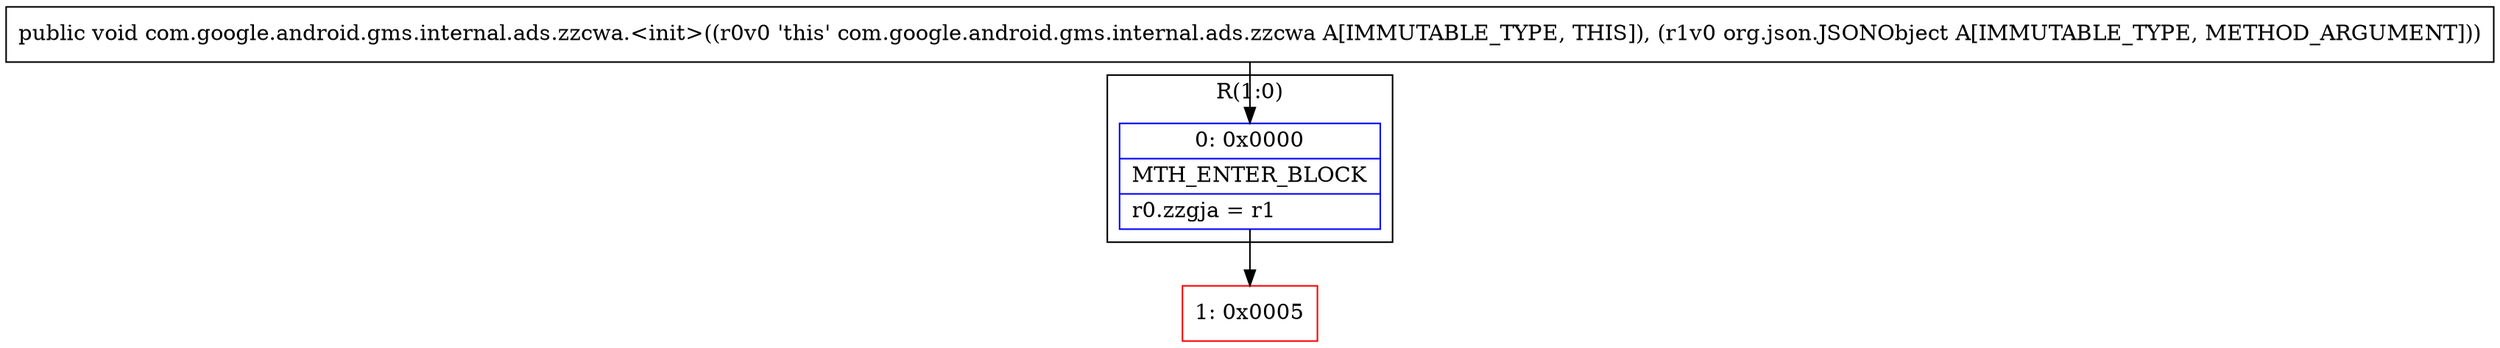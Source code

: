 digraph "CFG forcom.google.android.gms.internal.ads.zzcwa.\<init\>(Lorg\/json\/JSONObject;)V" {
subgraph cluster_Region_1692530917 {
label = "R(1:0)";
node [shape=record,color=blue];
Node_0 [shape=record,label="{0\:\ 0x0000|MTH_ENTER_BLOCK\l|r0.zzgja = r1\l}"];
}
Node_1 [shape=record,color=red,label="{1\:\ 0x0005}"];
MethodNode[shape=record,label="{public void com.google.android.gms.internal.ads.zzcwa.\<init\>((r0v0 'this' com.google.android.gms.internal.ads.zzcwa A[IMMUTABLE_TYPE, THIS]), (r1v0 org.json.JSONObject A[IMMUTABLE_TYPE, METHOD_ARGUMENT])) }"];
MethodNode -> Node_0;
Node_0 -> Node_1;
}

